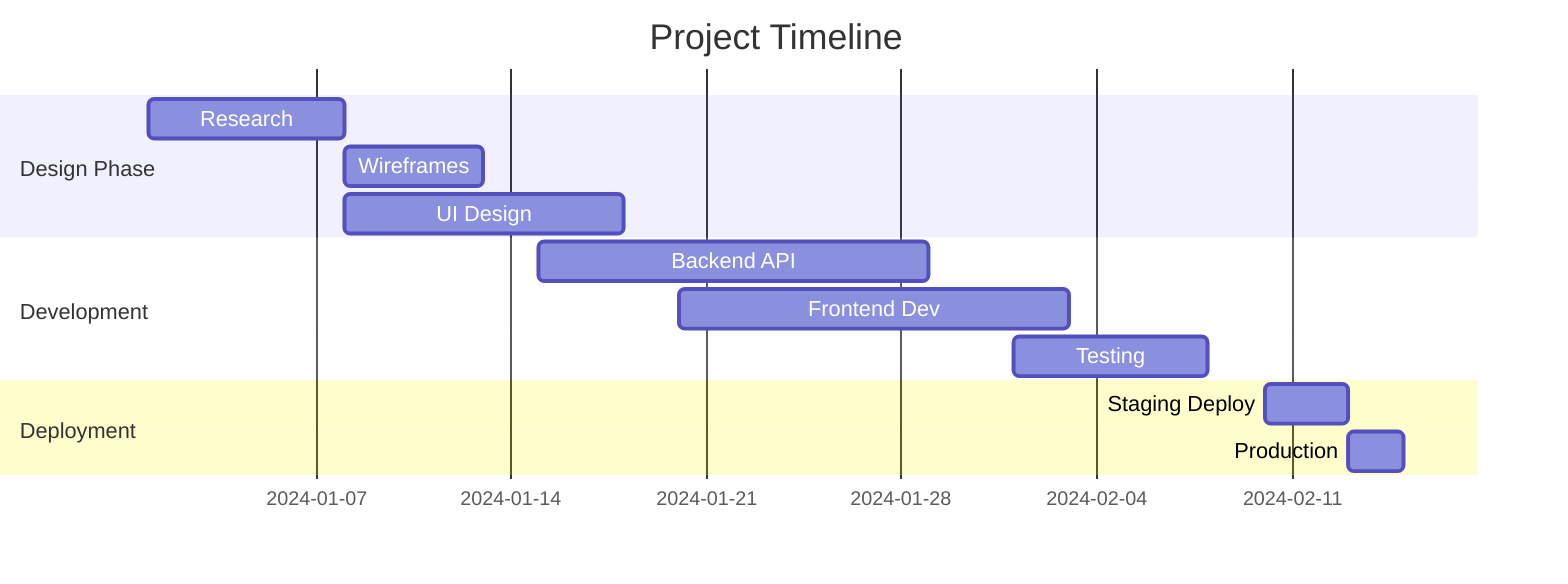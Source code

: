 gantt
    title Project Timeline
    dateFormat  YYYY-MM-DD
    section Design Phase
    Research        :a1, 2024-01-01, 7d
    Wireframes     :after a1, 5d
    UI Design      :after a1, 10d
    section Development
    Backend API    :2024-01-15, 14d
    Frontend Dev   :2024-01-20, 14d
    Testing        :2024-02-01, 7d
    section Deployment
    Staging Deploy :2024-02-10, 3d
    Production    :2024-02-13, 2d